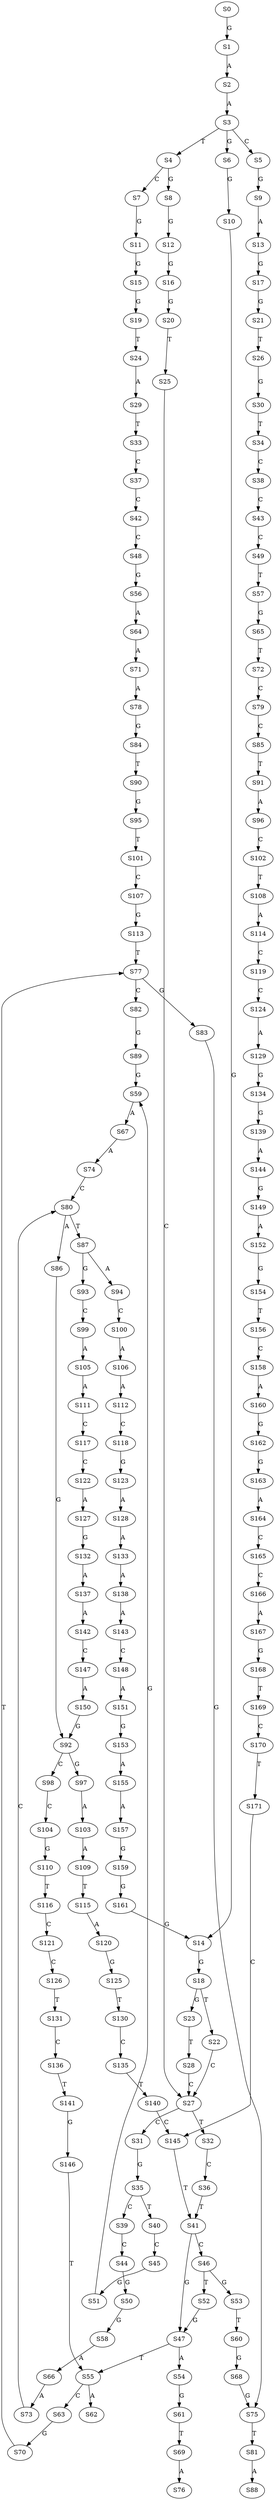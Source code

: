 strict digraph  {
	S0 -> S1 [ label = G ];
	S1 -> S2 [ label = A ];
	S2 -> S3 [ label = A ];
	S3 -> S4 [ label = T ];
	S3 -> S5 [ label = C ];
	S3 -> S6 [ label = G ];
	S4 -> S7 [ label = C ];
	S4 -> S8 [ label = G ];
	S5 -> S9 [ label = G ];
	S6 -> S10 [ label = G ];
	S7 -> S11 [ label = G ];
	S8 -> S12 [ label = G ];
	S9 -> S13 [ label = A ];
	S10 -> S14 [ label = G ];
	S11 -> S15 [ label = G ];
	S12 -> S16 [ label = G ];
	S13 -> S17 [ label = G ];
	S14 -> S18 [ label = G ];
	S15 -> S19 [ label = G ];
	S16 -> S20 [ label = G ];
	S17 -> S21 [ label = G ];
	S18 -> S22 [ label = T ];
	S18 -> S23 [ label = G ];
	S19 -> S24 [ label = T ];
	S20 -> S25 [ label = T ];
	S21 -> S26 [ label = T ];
	S22 -> S27 [ label = C ];
	S23 -> S28 [ label = T ];
	S24 -> S29 [ label = A ];
	S25 -> S27 [ label = C ];
	S26 -> S30 [ label = G ];
	S27 -> S31 [ label = C ];
	S27 -> S32 [ label = T ];
	S28 -> S27 [ label = C ];
	S29 -> S33 [ label = T ];
	S30 -> S34 [ label = T ];
	S31 -> S35 [ label = G ];
	S32 -> S36 [ label = C ];
	S33 -> S37 [ label = C ];
	S34 -> S38 [ label = C ];
	S35 -> S39 [ label = C ];
	S35 -> S40 [ label = T ];
	S36 -> S41 [ label = T ];
	S37 -> S42 [ label = C ];
	S38 -> S43 [ label = C ];
	S39 -> S44 [ label = C ];
	S40 -> S45 [ label = C ];
	S41 -> S46 [ label = C ];
	S41 -> S47 [ label = G ];
	S42 -> S48 [ label = C ];
	S43 -> S49 [ label = C ];
	S44 -> S50 [ label = G ];
	S45 -> S51 [ label = G ];
	S46 -> S52 [ label = T ];
	S46 -> S53 [ label = G ];
	S47 -> S54 [ label = A ];
	S47 -> S55 [ label = T ];
	S48 -> S56 [ label = G ];
	S49 -> S57 [ label = T ];
	S50 -> S58 [ label = G ];
	S51 -> S59 [ label = G ];
	S52 -> S47 [ label = G ];
	S53 -> S60 [ label = T ];
	S54 -> S61 [ label = G ];
	S55 -> S62 [ label = A ];
	S55 -> S63 [ label = C ];
	S56 -> S64 [ label = A ];
	S57 -> S65 [ label = G ];
	S58 -> S66 [ label = A ];
	S59 -> S67 [ label = A ];
	S60 -> S68 [ label = G ];
	S61 -> S69 [ label = T ];
	S63 -> S70 [ label = G ];
	S64 -> S71 [ label = A ];
	S65 -> S72 [ label = T ];
	S66 -> S73 [ label = A ];
	S67 -> S74 [ label = A ];
	S68 -> S75 [ label = G ];
	S69 -> S76 [ label = A ];
	S70 -> S77 [ label = T ];
	S71 -> S78 [ label = A ];
	S72 -> S79 [ label = C ];
	S73 -> S80 [ label = C ];
	S74 -> S80 [ label = C ];
	S75 -> S81 [ label = T ];
	S77 -> S82 [ label = C ];
	S77 -> S83 [ label = G ];
	S78 -> S84 [ label = G ];
	S79 -> S85 [ label = C ];
	S80 -> S86 [ label = A ];
	S80 -> S87 [ label = T ];
	S81 -> S88 [ label = A ];
	S82 -> S89 [ label = G ];
	S83 -> S75 [ label = G ];
	S84 -> S90 [ label = T ];
	S85 -> S91 [ label = T ];
	S86 -> S92 [ label = G ];
	S87 -> S93 [ label = G ];
	S87 -> S94 [ label = A ];
	S89 -> S59 [ label = G ];
	S90 -> S95 [ label = G ];
	S91 -> S96 [ label = A ];
	S92 -> S97 [ label = G ];
	S92 -> S98 [ label = C ];
	S93 -> S99 [ label = C ];
	S94 -> S100 [ label = C ];
	S95 -> S101 [ label = T ];
	S96 -> S102 [ label = C ];
	S97 -> S103 [ label = A ];
	S98 -> S104 [ label = C ];
	S99 -> S105 [ label = A ];
	S100 -> S106 [ label = A ];
	S101 -> S107 [ label = C ];
	S102 -> S108 [ label = T ];
	S103 -> S109 [ label = A ];
	S104 -> S110 [ label = G ];
	S105 -> S111 [ label = A ];
	S106 -> S112 [ label = A ];
	S107 -> S113 [ label = G ];
	S108 -> S114 [ label = A ];
	S109 -> S115 [ label = T ];
	S110 -> S116 [ label = T ];
	S111 -> S117 [ label = C ];
	S112 -> S118 [ label = C ];
	S113 -> S77 [ label = T ];
	S114 -> S119 [ label = C ];
	S115 -> S120 [ label = A ];
	S116 -> S121 [ label = C ];
	S117 -> S122 [ label = C ];
	S118 -> S123 [ label = G ];
	S119 -> S124 [ label = C ];
	S120 -> S125 [ label = G ];
	S121 -> S126 [ label = C ];
	S122 -> S127 [ label = A ];
	S123 -> S128 [ label = A ];
	S124 -> S129 [ label = A ];
	S125 -> S130 [ label = T ];
	S126 -> S131 [ label = T ];
	S127 -> S132 [ label = G ];
	S128 -> S133 [ label = A ];
	S129 -> S134 [ label = G ];
	S130 -> S135 [ label = C ];
	S131 -> S136 [ label = C ];
	S132 -> S137 [ label = A ];
	S133 -> S138 [ label = A ];
	S134 -> S139 [ label = G ];
	S135 -> S140 [ label = T ];
	S136 -> S141 [ label = T ];
	S137 -> S142 [ label = A ];
	S138 -> S143 [ label = A ];
	S139 -> S144 [ label = A ];
	S140 -> S145 [ label = C ];
	S141 -> S146 [ label = G ];
	S142 -> S147 [ label = C ];
	S143 -> S148 [ label = C ];
	S144 -> S149 [ label = G ];
	S145 -> S41 [ label = T ];
	S146 -> S55 [ label = T ];
	S147 -> S150 [ label = A ];
	S148 -> S151 [ label = A ];
	S149 -> S152 [ label = A ];
	S150 -> S92 [ label = G ];
	S151 -> S153 [ label = G ];
	S152 -> S154 [ label = G ];
	S153 -> S155 [ label = A ];
	S154 -> S156 [ label = T ];
	S155 -> S157 [ label = A ];
	S156 -> S158 [ label = C ];
	S157 -> S159 [ label = G ];
	S158 -> S160 [ label = A ];
	S159 -> S161 [ label = G ];
	S160 -> S162 [ label = G ];
	S161 -> S14 [ label = G ];
	S162 -> S163 [ label = G ];
	S163 -> S164 [ label = A ];
	S164 -> S165 [ label = C ];
	S165 -> S166 [ label = C ];
	S166 -> S167 [ label = A ];
	S167 -> S168 [ label = G ];
	S168 -> S169 [ label = T ];
	S169 -> S170 [ label = C ];
	S170 -> S171 [ label = T ];
	S171 -> S145 [ label = C ];
}
